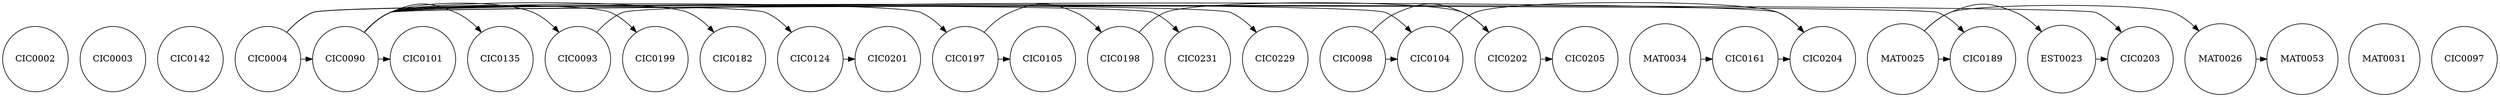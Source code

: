 digraph {
    {
    rank=same
    node [shape=circle]
    CIC0002 CIC0003 CIC0142 CIC0004 MAT0025 CIC0229 CIC0231 MAT0026 MAT0031 CIC0098 CIC0090 CIC0197 EST0023 MAT0034 MAT0053 CIC0124 CIC0182 CIC0198 CIC0199 CIC0093 CIC0097 CIC0105 CIC0135 CIC0202 CIC0101 CIC0104 CIC0161 CIC0203 CIC0205 CIC0189 CIC0201 CIC0204 
    }
    CIC0004 -> CIC0090
    CIC0004 -> CIC0229
    CIC0004 -> CIC0231
    MAT0025 -> MAT0026
    MAT0025 -> EST0023
    MAT0025 -> CIC0189
    MAT0026 -> MAT0053
    CIC0098 -> CIC0202
    CIC0098 -> CIC0104
    CIC0090 -> CIC0197
    CIC0090 -> CIC0124
    CIC0090 -> CIC0182
    CIC0090 -> CIC0199
    CIC0090 -> CIC0093
    CIC0090 -> CIC0135
    CIC0090 -> CIC0101
    CIC0090 -> CIC0104
    CIC0090 -> CIC0203
    CIC0090 -> CIC0189
    CIC0197 -> CIC0198
    CIC0197 -> CIC0105
    EST0023 -> CIC0203
    MAT0034 -> CIC0161
    CIC0124 -> CIC0201
    CIC0198 -> CIC0202
    CIC0093 -> CIC0204
    CIC0202 -> CIC0205
    CIC0104 -> CIC0204
    CIC0161 -> CIC0204

}
